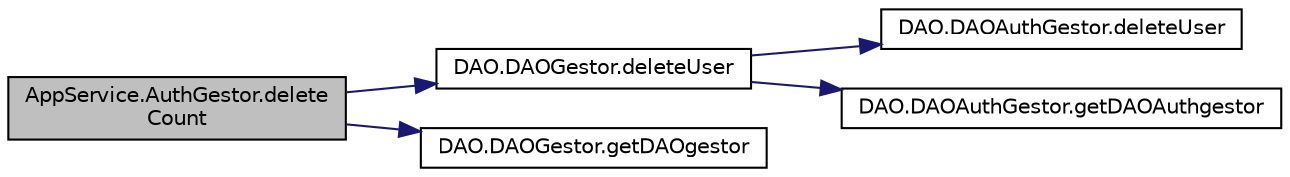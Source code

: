 digraph "AppService.AuthGestor.deleteCount"
{
 // LATEX_PDF_SIZE
  edge [fontname="Helvetica",fontsize="10",labelfontname="Helvetica",labelfontsize="10"];
  node [fontname="Helvetica",fontsize="10",shape=record];
  rankdir="LR";
  Node1 [label="AppService.AuthGestor.delete\lCount",height=0.2,width=0.4,color="black", fillcolor="grey75", style="filled", fontcolor="black",tooltip=" "];
  Node1 -> Node2 [color="midnightblue",fontsize="10",style="solid",fontname="Helvetica"];
  Node2 [label="DAO.DAOGestor.deleteUser",height=0.2,width=0.4,color="black", fillcolor="white", style="filled",URL="$class_d_a_o_1_1_d_a_o_gestor.html#a50627681087d0980c63a832df4889cc5",tooltip=" "];
  Node2 -> Node3 [color="midnightblue",fontsize="10",style="solid",fontname="Helvetica"];
  Node3 [label="DAO.DAOAuthGestor.deleteUser",height=0.2,width=0.4,color="black", fillcolor="white", style="filled",URL="$class_d_a_o_1_1_d_a_o_auth_gestor.html#a4b8e2d8d7dc1ce7407ecdf6a620feab2",tooltip=" "];
  Node2 -> Node4 [color="midnightblue",fontsize="10",style="solid",fontname="Helvetica"];
  Node4 [label="DAO.DAOAuthGestor.getDAOAuthgestor",height=0.2,width=0.4,color="black", fillcolor="white", style="filled",URL="$class_d_a_o_1_1_d_a_o_auth_gestor.html#a66e416b12c23bcafc97224a2d2c29c1a",tooltip=" "];
  Node1 -> Node5 [color="midnightblue",fontsize="10",style="solid",fontname="Helvetica"];
  Node5 [label="DAO.DAOGestor.getDAOgestor",height=0.2,width=0.4,color="black", fillcolor="white", style="filled",URL="$class_d_a_o_1_1_d_a_o_gestor.html#a743ecb55529d951593438e513a023921",tooltip=" "];
}
